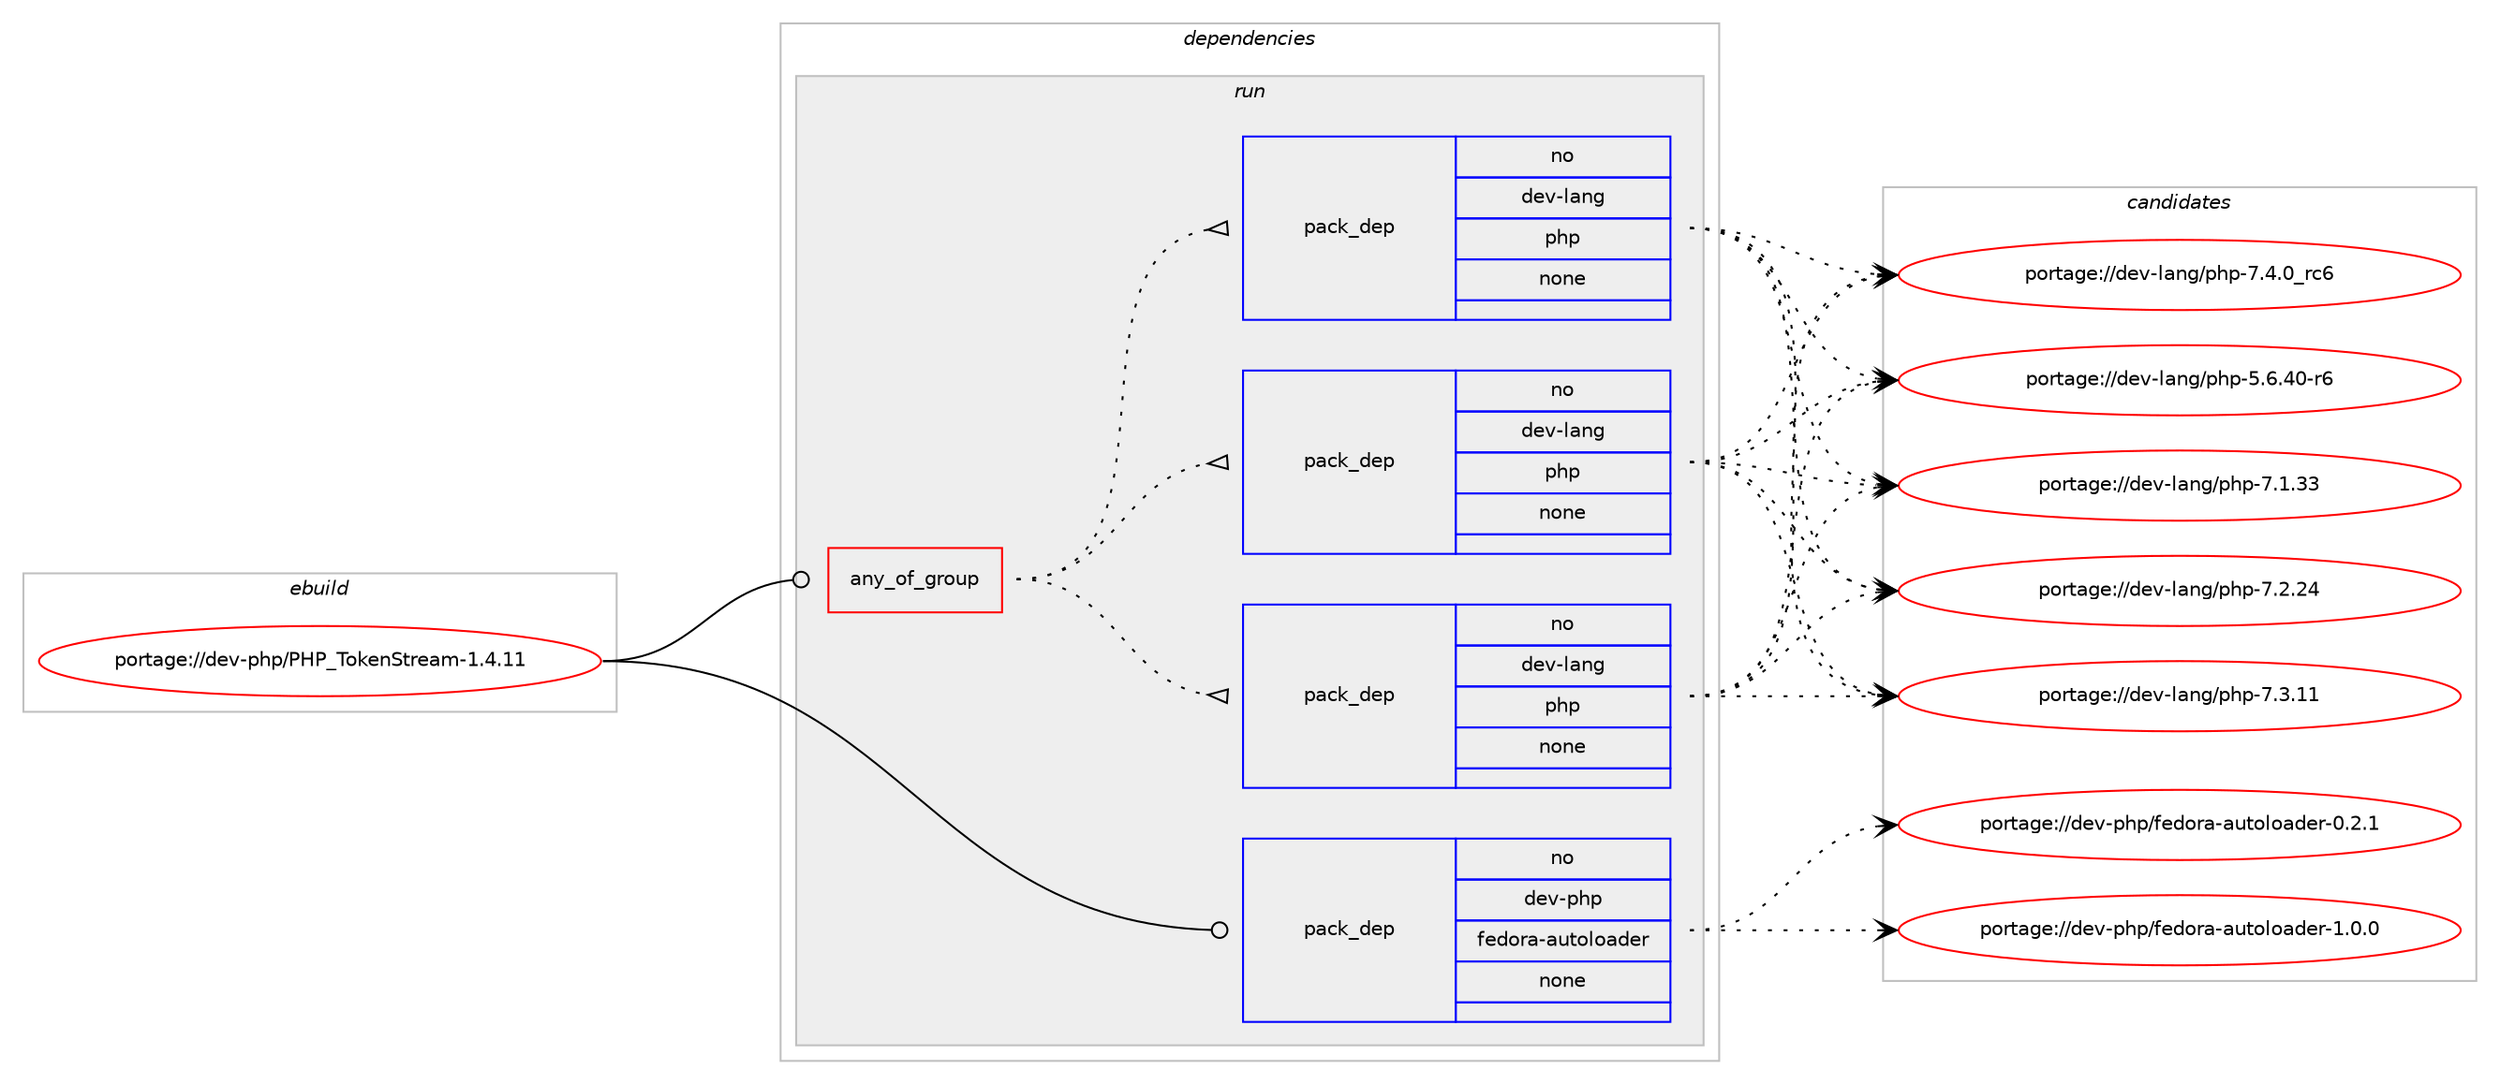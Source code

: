 digraph prolog {

# *************
# Graph options
# *************

newrank=true;
concentrate=true;
compound=true;
graph [rankdir=LR,fontname=Helvetica,fontsize=10,ranksep=1.5];#, ranksep=2.5, nodesep=0.2];
edge  [arrowhead=vee];
node  [fontname=Helvetica,fontsize=10];

# **********
# The ebuild
# **********

subgraph cluster_leftcol {
color=gray;
rank=same;
label=<<i>ebuild</i>>;
id [label="portage://dev-php/PHP_TokenStream-1.4.11", color=red, width=4, href="../dev-php/PHP_TokenStream-1.4.11.svg"];
}

# ****************
# The dependencies
# ****************

subgraph cluster_midcol {
color=gray;
label=<<i>dependencies</i>>;
subgraph cluster_compile {
fillcolor="#eeeeee";
style=filled;
label=<<i>compile</i>>;
}
subgraph cluster_compileandrun {
fillcolor="#eeeeee";
style=filled;
label=<<i>compile and run</i>>;
}
subgraph cluster_run {
fillcolor="#eeeeee";
style=filled;
label=<<i>run</i>>;
subgraph any3136 {
dependency124414 [label=<<TABLE BORDER="0" CELLBORDER="1" CELLSPACING="0" CELLPADDING="4"><TR><TD CELLPADDING="10">any_of_group</TD></TR></TABLE>>, shape=none, color=red];subgraph pack97185 {
dependency124415 [label=<<TABLE BORDER="0" CELLBORDER="1" CELLSPACING="0" CELLPADDING="4" WIDTH="220"><TR><TD ROWSPAN="6" CELLPADDING="30">pack_dep</TD></TR><TR><TD WIDTH="110">no</TD></TR><TR><TD>dev-lang</TD></TR><TR><TD>php</TD></TR><TR><TD>none</TD></TR><TR><TD></TD></TR></TABLE>>, shape=none, color=blue];
}
dependency124414:e -> dependency124415:w [weight=20,style="dotted",arrowhead="oinv"];
subgraph pack97186 {
dependency124416 [label=<<TABLE BORDER="0" CELLBORDER="1" CELLSPACING="0" CELLPADDING="4" WIDTH="220"><TR><TD ROWSPAN="6" CELLPADDING="30">pack_dep</TD></TR><TR><TD WIDTH="110">no</TD></TR><TR><TD>dev-lang</TD></TR><TR><TD>php</TD></TR><TR><TD>none</TD></TR><TR><TD></TD></TR></TABLE>>, shape=none, color=blue];
}
dependency124414:e -> dependency124416:w [weight=20,style="dotted",arrowhead="oinv"];
subgraph pack97187 {
dependency124417 [label=<<TABLE BORDER="0" CELLBORDER="1" CELLSPACING="0" CELLPADDING="4" WIDTH="220"><TR><TD ROWSPAN="6" CELLPADDING="30">pack_dep</TD></TR><TR><TD WIDTH="110">no</TD></TR><TR><TD>dev-lang</TD></TR><TR><TD>php</TD></TR><TR><TD>none</TD></TR><TR><TD></TD></TR></TABLE>>, shape=none, color=blue];
}
dependency124414:e -> dependency124417:w [weight=20,style="dotted",arrowhead="oinv"];
}
id:e -> dependency124414:w [weight=20,style="solid",arrowhead="odot"];
subgraph pack97188 {
dependency124418 [label=<<TABLE BORDER="0" CELLBORDER="1" CELLSPACING="0" CELLPADDING="4" WIDTH="220"><TR><TD ROWSPAN="6" CELLPADDING="30">pack_dep</TD></TR><TR><TD WIDTH="110">no</TD></TR><TR><TD>dev-php</TD></TR><TR><TD>fedora-autoloader</TD></TR><TR><TD>none</TD></TR><TR><TD></TD></TR></TABLE>>, shape=none, color=blue];
}
id:e -> dependency124418:w [weight=20,style="solid",arrowhead="odot"];
}
}

# **************
# The candidates
# **************

subgraph cluster_choices {
rank=same;
color=gray;
label=<<i>candidates</i>>;

subgraph choice97185 {
color=black;
nodesep=1;
choiceportage100101118451089711010347112104112455346544652484511454 [label="portage://dev-lang/php-5.6.40-r6", color=red, width=4,href="../dev-lang/php-5.6.40-r6.svg"];
choiceportage10010111845108971101034711210411245554649465151 [label="portage://dev-lang/php-7.1.33", color=red, width=4,href="../dev-lang/php-7.1.33.svg"];
choiceportage10010111845108971101034711210411245554650465052 [label="portage://dev-lang/php-7.2.24", color=red, width=4,href="../dev-lang/php-7.2.24.svg"];
choiceportage10010111845108971101034711210411245554651464949 [label="portage://dev-lang/php-7.3.11", color=red, width=4,href="../dev-lang/php-7.3.11.svg"];
choiceportage100101118451089711010347112104112455546524648951149954 [label="portage://dev-lang/php-7.4.0_rc6", color=red, width=4,href="../dev-lang/php-7.4.0_rc6.svg"];
dependency124415:e -> choiceportage100101118451089711010347112104112455346544652484511454:w [style=dotted,weight="100"];
dependency124415:e -> choiceportage10010111845108971101034711210411245554649465151:w [style=dotted,weight="100"];
dependency124415:e -> choiceportage10010111845108971101034711210411245554650465052:w [style=dotted,weight="100"];
dependency124415:e -> choiceportage10010111845108971101034711210411245554651464949:w [style=dotted,weight="100"];
dependency124415:e -> choiceportage100101118451089711010347112104112455546524648951149954:w [style=dotted,weight="100"];
}
subgraph choice97186 {
color=black;
nodesep=1;
choiceportage100101118451089711010347112104112455346544652484511454 [label="portage://dev-lang/php-5.6.40-r6", color=red, width=4,href="../dev-lang/php-5.6.40-r6.svg"];
choiceportage10010111845108971101034711210411245554649465151 [label="portage://dev-lang/php-7.1.33", color=red, width=4,href="../dev-lang/php-7.1.33.svg"];
choiceportage10010111845108971101034711210411245554650465052 [label="portage://dev-lang/php-7.2.24", color=red, width=4,href="../dev-lang/php-7.2.24.svg"];
choiceportage10010111845108971101034711210411245554651464949 [label="portage://dev-lang/php-7.3.11", color=red, width=4,href="../dev-lang/php-7.3.11.svg"];
choiceportage100101118451089711010347112104112455546524648951149954 [label="portage://dev-lang/php-7.4.0_rc6", color=red, width=4,href="../dev-lang/php-7.4.0_rc6.svg"];
dependency124416:e -> choiceportage100101118451089711010347112104112455346544652484511454:w [style=dotted,weight="100"];
dependency124416:e -> choiceportage10010111845108971101034711210411245554649465151:w [style=dotted,weight="100"];
dependency124416:e -> choiceportage10010111845108971101034711210411245554650465052:w [style=dotted,weight="100"];
dependency124416:e -> choiceportage10010111845108971101034711210411245554651464949:w [style=dotted,weight="100"];
dependency124416:e -> choiceportage100101118451089711010347112104112455546524648951149954:w [style=dotted,weight="100"];
}
subgraph choice97187 {
color=black;
nodesep=1;
choiceportage100101118451089711010347112104112455346544652484511454 [label="portage://dev-lang/php-5.6.40-r6", color=red, width=4,href="../dev-lang/php-5.6.40-r6.svg"];
choiceportage10010111845108971101034711210411245554649465151 [label="portage://dev-lang/php-7.1.33", color=red, width=4,href="../dev-lang/php-7.1.33.svg"];
choiceportage10010111845108971101034711210411245554650465052 [label="portage://dev-lang/php-7.2.24", color=red, width=4,href="../dev-lang/php-7.2.24.svg"];
choiceportage10010111845108971101034711210411245554651464949 [label="portage://dev-lang/php-7.3.11", color=red, width=4,href="../dev-lang/php-7.3.11.svg"];
choiceportage100101118451089711010347112104112455546524648951149954 [label="portage://dev-lang/php-7.4.0_rc6", color=red, width=4,href="../dev-lang/php-7.4.0_rc6.svg"];
dependency124417:e -> choiceportage100101118451089711010347112104112455346544652484511454:w [style=dotted,weight="100"];
dependency124417:e -> choiceportage10010111845108971101034711210411245554649465151:w [style=dotted,weight="100"];
dependency124417:e -> choiceportage10010111845108971101034711210411245554650465052:w [style=dotted,weight="100"];
dependency124417:e -> choiceportage10010111845108971101034711210411245554651464949:w [style=dotted,weight="100"];
dependency124417:e -> choiceportage100101118451089711010347112104112455546524648951149954:w [style=dotted,weight="100"];
}
subgraph choice97188 {
color=black;
nodesep=1;
choiceportage100101118451121041124710210110011111497459711711611110811197100101114454846504649 [label="portage://dev-php/fedora-autoloader-0.2.1", color=red, width=4,href="../dev-php/fedora-autoloader-0.2.1.svg"];
choiceportage100101118451121041124710210110011111497459711711611110811197100101114454946484648 [label="portage://dev-php/fedora-autoloader-1.0.0", color=red, width=4,href="../dev-php/fedora-autoloader-1.0.0.svg"];
dependency124418:e -> choiceportage100101118451121041124710210110011111497459711711611110811197100101114454846504649:w [style=dotted,weight="100"];
dependency124418:e -> choiceportage100101118451121041124710210110011111497459711711611110811197100101114454946484648:w [style=dotted,weight="100"];
}
}

}
